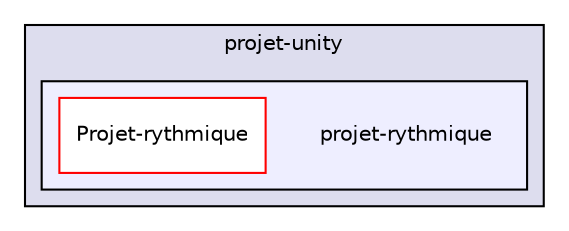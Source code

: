 digraph "/Users/robin/Google Drive/Travail/S9/PRI/projet rythmique github/projet-unity/projet-rythmique" {
  compound=true
  node [ fontsize="10", fontname="Helvetica"];
  edge [ labelfontsize="10", labelfontname="Helvetica"];
  subgraph clusterdir_58b1e9d2c3c232e3d1e53c09aa7daf85 {
    graph [ bgcolor="#ddddee", pencolor="black", label="projet-unity" fontname="Helvetica", fontsize="10", URL="dir_58b1e9d2c3c232e3d1e53c09aa7daf85.html"]
  subgraph clusterdir_fb4c4f66336c108cb3216927986aaf87 {
    graph [ bgcolor="#eeeeff", pencolor="black", label="" URL="dir_fb4c4f66336c108cb3216927986aaf87.html"];
    dir_fb4c4f66336c108cb3216927986aaf87 [shape=plaintext label="projet-rythmique"];
    dir_adc898d8b6d45c4746423f4b304f8577 [shape=box label="Projet-rythmique" color="red" fillcolor="white" style="filled" URL="dir_adc898d8b6d45c4746423f4b304f8577.html"];
  }
  }
}

